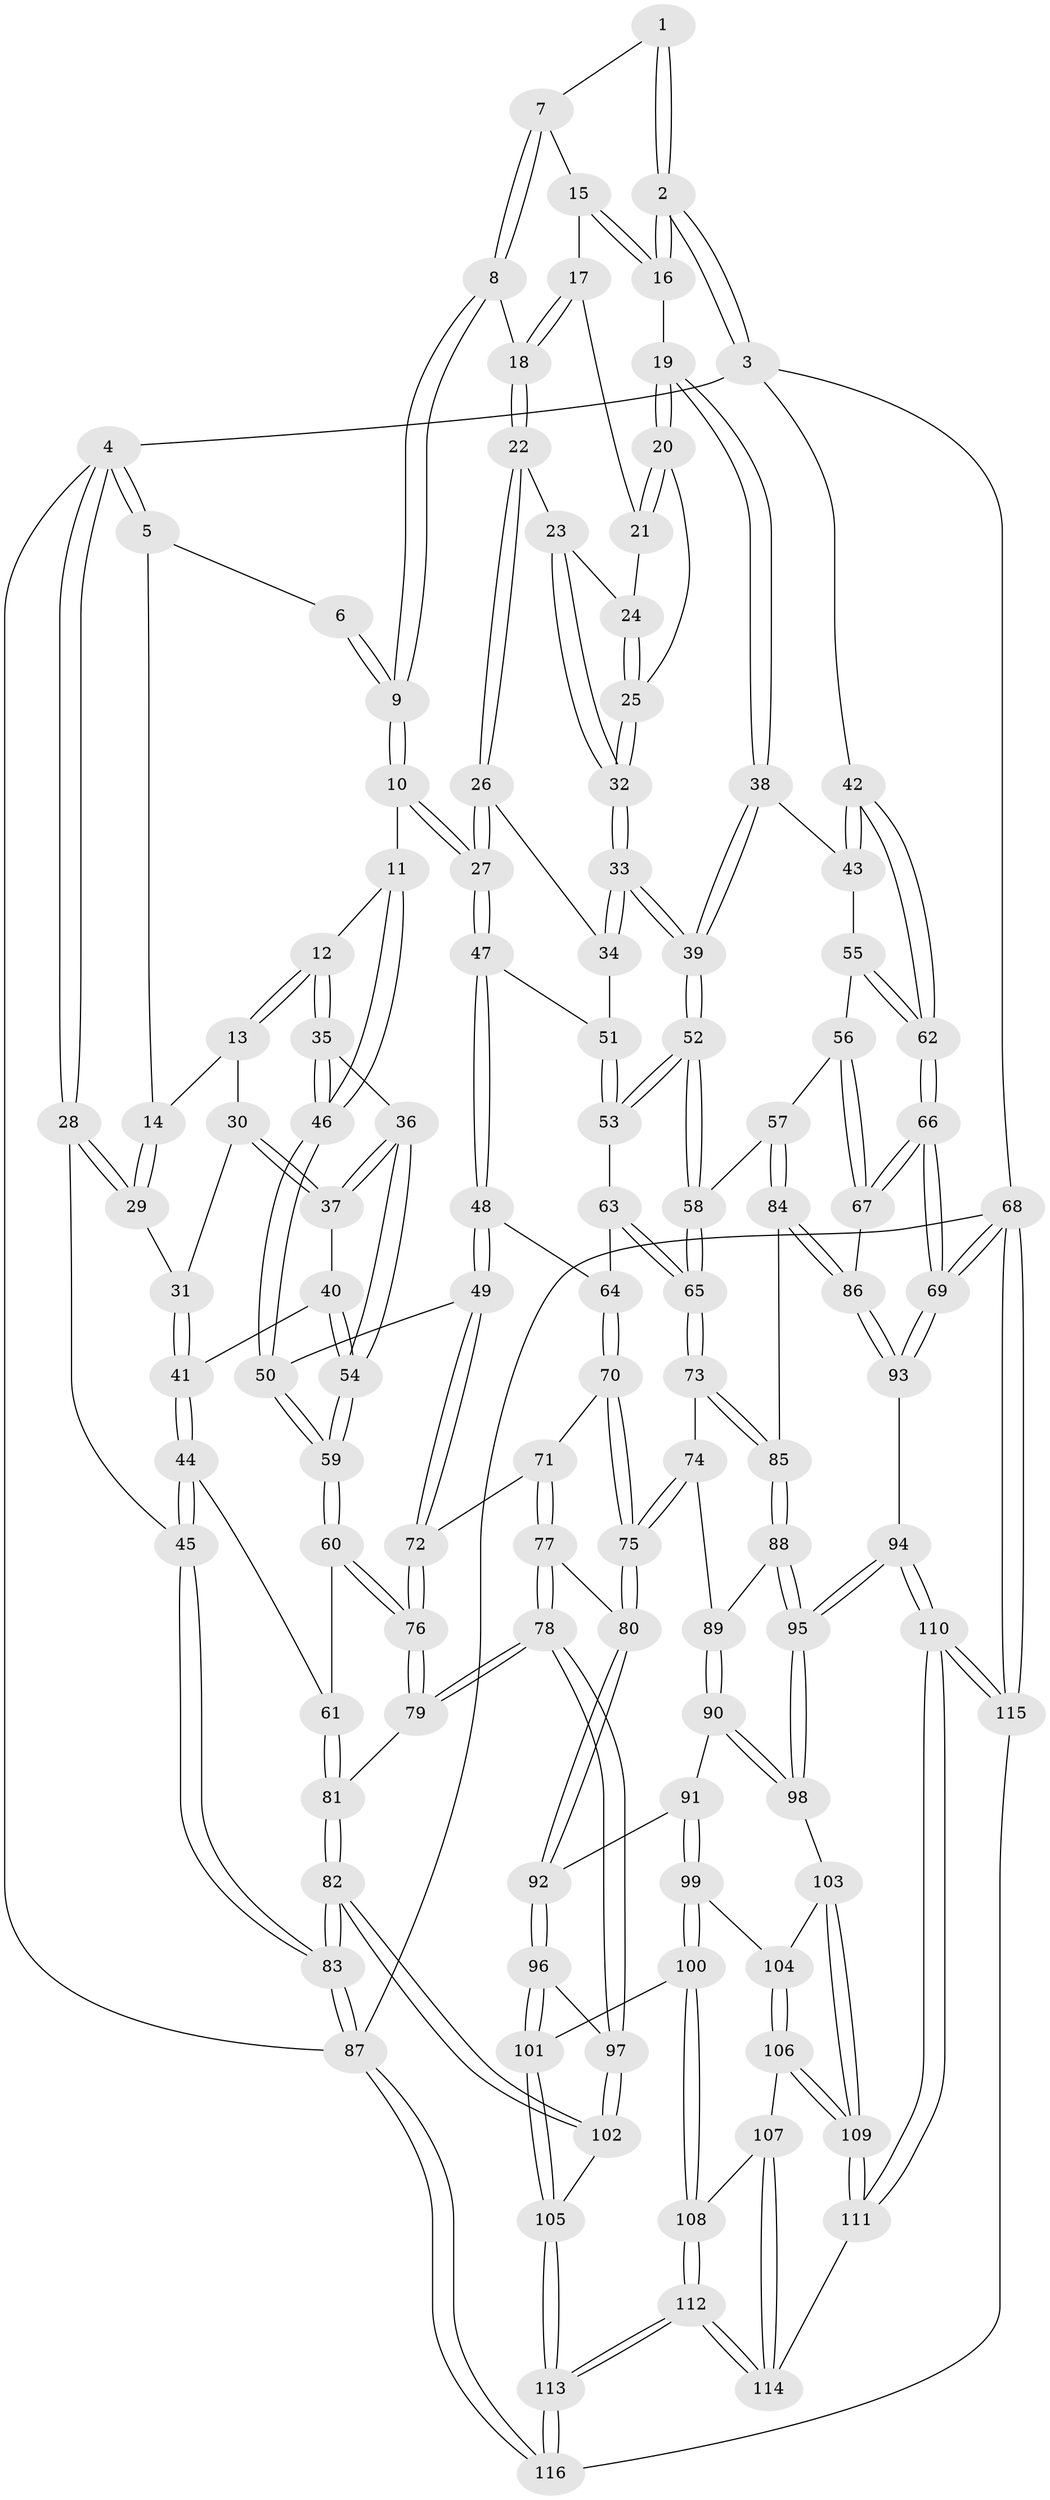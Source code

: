// coarse degree distribution, {3: 0.04938271604938271, 6: 0.16049382716049382, 8: 0.012345679012345678, 4: 0.4074074074074074, 5: 0.35802469135802467, 7: 0.012345679012345678}
// Generated by graph-tools (version 1.1) at 2025/21/03/04/25 18:21:34]
// undirected, 116 vertices, 287 edges
graph export_dot {
graph [start="1"]
  node [color=gray90,style=filled];
  1 [pos="+0.5883150343803999+0"];
  2 [pos="+1+0"];
  3 [pos="+1+0"];
  4 [pos="+0+0"];
  5 [pos="+0.23674693061668448+0"];
  6 [pos="+0.31238656273479687+0"];
  7 [pos="+0.606064692450408+0.04411968396966098"];
  8 [pos="+0.5600041094054169+0.11559328770054283"];
  9 [pos="+0.4573084274320911+0.13945532770375113"];
  10 [pos="+0.4366662422279255+0.1837876346154079"];
  11 [pos="+0.3462584500887773+0.20206035146191506"];
  12 [pos="+0.26300457487632684+0.1886332225548891"];
  13 [pos="+0.19840422010097788+0.12361738582736262"];
  14 [pos="+0.17917097819572878+0.07994019418577417"];
  15 [pos="+0.7406444721765446+0.07385602656423676"];
  16 [pos="+0.88557679238707+0"];
  17 [pos="+0.726428927529992+0.10757391025309197"];
  18 [pos="+0.5912301962611848+0.13997967073590237"];
  19 [pos="+0.8139107570546156+0.21120047012276272"];
  20 [pos="+0.7675135392335289+0.1985330461028589"];
  21 [pos="+0.721922913515792+0.14380079525220474"];
  22 [pos="+0.6351122746807967+0.19551263703320018"];
  23 [pos="+0.6400511263153105+0.19736046226310147"];
  24 [pos="+0.7086455804819998+0.1562406422963333"];
  25 [pos="+0.716120919327839+0.2332100697907719"];
  26 [pos="+0.5872226530447854+0.24983797529873636"];
  27 [pos="+0.4538752939132407+0.22307356714343915"];
  28 [pos="+0+0.16461573496658344"];
  29 [pos="+0+0.16023046249395106"];
  30 [pos="+0.13851310470409614+0.21753745288832396"];
  31 [pos="+0.06386919973514471+0.23178154625015182"];
  32 [pos="+0.6893568028589158+0.26387781477735367"];
  33 [pos="+0.6938310092251977+0.29602998076591946"];
  34 [pos="+0.6002430584826423+0.294546761015899"];
  35 [pos="+0.23071080511852166+0.27806968493710454"];
  36 [pos="+0.21570320512822425+0.28896429507782323"];
  37 [pos="+0.13862859117767556+0.28373687243831747"];
  38 [pos="+0.8345318871733379+0.2581837577083193"];
  39 [pos="+0.7238754048371977+0.3389821171380615"];
  40 [pos="+0.12552908905770838+0.2952794089158558"];
  41 [pos="+0.08665508604230049+0.3104410880623933"];
  42 [pos="+1+0"];
  43 [pos="+0.8479256056775786+0.26268333960103857"];
  44 [pos="+0.04825090143952397+0.3628049789527434"];
  45 [pos="+0+0.34266378985554014"];
  46 [pos="+0.3174435539495914+0.3738210172142531"];
  47 [pos="+0.4631158655492227+0.28604531064056926"];
  48 [pos="+0.4580856992579938+0.36876420907554236"];
  49 [pos="+0.33588415571977986+0.4022932220473713"];
  50 [pos="+0.32384093099702477+0.39614717336010824"];
  51 [pos="+0.5944370409153199+0.3011321479853977"];
  52 [pos="+0.721204222221912+0.3848586319269319"];
  53 [pos="+0.5828808452016226+0.3559702631960771"];
  54 [pos="+0.19060098915492055+0.37955794067794996"];
  55 [pos="+0.8850579873425926+0.3088520984277163"];
  56 [pos="+0.8763993124760842+0.394149683962649"];
  57 [pos="+0.7697177614536015+0.4534239385924102"];
  58 [pos="+0.7333063549388904+0.43528200892626734"];
  59 [pos="+0.19117234442774955+0.42964326448745466"];
  60 [pos="+0.17896625081622045+0.4413328115905161"];
  61 [pos="+0.13827111339833242+0.45623711938655076"];
  62 [pos="+1+0.2899128194325042"];
  63 [pos="+0.5497216931270593+0.37844623544824596"];
  64 [pos="+0.47804554506964164+0.38772488317972875"];
  65 [pos="+0.66199720376134+0.47968928797098354"];
  66 [pos="+1+0.4709205728997992"];
  67 [pos="+1+0.48052163685359955"];
  68 [pos="+1+1"];
  69 [pos="+1+1"];
  70 [pos="+0.4822240218713376+0.40751736290934004"];
  71 [pos="+0.38673075966231707+0.5107123118566717"];
  72 [pos="+0.3440780370017656+0.4820042082675381"];
  73 [pos="+0.6463709137461375+0.49706730366992025"];
  74 [pos="+0.5392875011620398+0.5454903912910433"];
  75 [pos="+0.5270483830237352+0.5478240552357801"];
  76 [pos="+0.2850815624684268+0.5567631900852731"];
  77 [pos="+0.4102522533465894+0.534581906047852"];
  78 [pos="+0.2873103617009482+0.6587517588353795"];
  79 [pos="+0.2805611877503689+0.6387342876165374"];
  80 [pos="+0.5138581961769921+0.5637828487276713"];
  81 [pos="+0.10726219697548704+0.5235447893867224"];
  82 [pos="+0+0.7518269483623515"];
  83 [pos="+0+0.7605486321052675"];
  84 [pos="+0.8167927290781682+0.5372644315564133"];
  85 [pos="+0.6943956623531734+0.6172193895301352"];
  86 [pos="+0.8658137142097619+0.5822098399028777"];
  87 [pos="+0+1"];
  88 [pos="+0.691997355827666+0.6270424762948524"];
  89 [pos="+0.6208305935374552+0.6097081613670973"];
  90 [pos="+0.6239069851530253+0.716874158222736"];
  91 [pos="+0.5281195333558671+0.6532844059830936"];
  92 [pos="+0.5047881047732248+0.6037473646546442"];
  93 [pos="+0.8454147814069268+0.791036758193902"];
  94 [pos="+0.83934723209135+0.7911611655497534"];
  95 [pos="+0.7058390499697855+0.735337292183467"];
  96 [pos="+0.32878073420433485+0.7017314907657869"];
  97 [pos="+0.28829218166712844+0.6669693053283745"];
  98 [pos="+0.6510657644611195+0.740968490232449"];
  99 [pos="+0.48975271322754116+0.7544873214011949"];
  100 [pos="+0.3567723250322763+0.7615166896755596"];
  101 [pos="+0.3460013889670501+0.75215515544264"];
  102 [pos="+0+0.7751628688331645"];
  103 [pos="+0.6212142808993181+0.7704969039469156"];
  104 [pos="+0.5244272208601682+0.7916126151535614"];
  105 [pos="+0.19596170628811518+0.906087742929662"];
  106 [pos="+0.5075488955010778+0.8506421046317304"];
  107 [pos="+0.44791647627952236+0.8693348937025098"];
  108 [pos="+0.36431714641852175+0.7786317252018231"];
  109 [pos="+0.5963834625871288+0.9276374449530579"];
  110 [pos="+0.6206874846594203+0.9827643682648493"];
  111 [pos="+0.614241750121667+0.9732004286996451"];
  112 [pos="+0.322915294562999+1"];
  113 [pos="+0.30002216564710166+1"];
  114 [pos="+0.4363994766354389+0.9207019596205046"];
  115 [pos="+0.6192307751242547+1"];
  116 [pos="+0.30556756826991865+1"];
  1 -- 2;
  1 -- 2;
  1 -- 7;
  2 -- 3;
  2 -- 3;
  2 -- 16;
  2 -- 16;
  3 -- 4;
  3 -- 42;
  3 -- 68;
  4 -- 5;
  4 -- 5;
  4 -- 28;
  4 -- 28;
  4 -- 87;
  5 -- 6;
  5 -- 14;
  6 -- 9;
  6 -- 9;
  7 -- 8;
  7 -- 8;
  7 -- 15;
  8 -- 9;
  8 -- 9;
  8 -- 18;
  9 -- 10;
  9 -- 10;
  10 -- 11;
  10 -- 27;
  10 -- 27;
  11 -- 12;
  11 -- 46;
  11 -- 46;
  12 -- 13;
  12 -- 13;
  12 -- 35;
  12 -- 35;
  13 -- 14;
  13 -- 30;
  14 -- 29;
  14 -- 29;
  15 -- 16;
  15 -- 16;
  15 -- 17;
  16 -- 19;
  17 -- 18;
  17 -- 18;
  17 -- 21;
  18 -- 22;
  18 -- 22;
  19 -- 20;
  19 -- 20;
  19 -- 38;
  19 -- 38;
  20 -- 21;
  20 -- 21;
  20 -- 25;
  21 -- 24;
  22 -- 23;
  22 -- 26;
  22 -- 26;
  23 -- 24;
  23 -- 32;
  23 -- 32;
  24 -- 25;
  24 -- 25;
  25 -- 32;
  25 -- 32;
  26 -- 27;
  26 -- 27;
  26 -- 34;
  27 -- 47;
  27 -- 47;
  28 -- 29;
  28 -- 29;
  28 -- 45;
  29 -- 31;
  30 -- 31;
  30 -- 37;
  30 -- 37;
  31 -- 41;
  31 -- 41;
  32 -- 33;
  32 -- 33;
  33 -- 34;
  33 -- 34;
  33 -- 39;
  33 -- 39;
  34 -- 51;
  35 -- 36;
  35 -- 46;
  35 -- 46;
  36 -- 37;
  36 -- 37;
  36 -- 54;
  36 -- 54;
  37 -- 40;
  38 -- 39;
  38 -- 39;
  38 -- 43;
  39 -- 52;
  39 -- 52;
  40 -- 41;
  40 -- 54;
  40 -- 54;
  41 -- 44;
  41 -- 44;
  42 -- 43;
  42 -- 43;
  42 -- 62;
  42 -- 62;
  43 -- 55;
  44 -- 45;
  44 -- 45;
  44 -- 61;
  45 -- 83;
  45 -- 83;
  46 -- 50;
  46 -- 50;
  47 -- 48;
  47 -- 48;
  47 -- 51;
  48 -- 49;
  48 -- 49;
  48 -- 64;
  49 -- 50;
  49 -- 72;
  49 -- 72;
  50 -- 59;
  50 -- 59;
  51 -- 53;
  51 -- 53;
  52 -- 53;
  52 -- 53;
  52 -- 58;
  52 -- 58;
  53 -- 63;
  54 -- 59;
  54 -- 59;
  55 -- 56;
  55 -- 62;
  55 -- 62;
  56 -- 57;
  56 -- 67;
  56 -- 67;
  57 -- 58;
  57 -- 84;
  57 -- 84;
  58 -- 65;
  58 -- 65;
  59 -- 60;
  59 -- 60;
  60 -- 61;
  60 -- 76;
  60 -- 76;
  61 -- 81;
  61 -- 81;
  62 -- 66;
  62 -- 66;
  63 -- 64;
  63 -- 65;
  63 -- 65;
  64 -- 70;
  64 -- 70;
  65 -- 73;
  65 -- 73;
  66 -- 67;
  66 -- 67;
  66 -- 69;
  66 -- 69;
  67 -- 86;
  68 -- 69;
  68 -- 69;
  68 -- 115;
  68 -- 115;
  68 -- 87;
  69 -- 93;
  69 -- 93;
  70 -- 71;
  70 -- 75;
  70 -- 75;
  71 -- 72;
  71 -- 77;
  71 -- 77;
  72 -- 76;
  72 -- 76;
  73 -- 74;
  73 -- 85;
  73 -- 85;
  74 -- 75;
  74 -- 75;
  74 -- 89;
  75 -- 80;
  75 -- 80;
  76 -- 79;
  76 -- 79;
  77 -- 78;
  77 -- 78;
  77 -- 80;
  78 -- 79;
  78 -- 79;
  78 -- 97;
  78 -- 97;
  79 -- 81;
  80 -- 92;
  80 -- 92;
  81 -- 82;
  81 -- 82;
  82 -- 83;
  82 -- 83;
  82 -- 102;
  82 -- 102;
  83 -- 87;
  83 -- 87;
  84 -- 85;
  84 -- 86;
  84 -- 86;
  85 -- 88;
  85 -- 88;
  86 -- 93;
  86 -- 93;
  87 -- 116;
  87 -- 116;
  88 -- 89;
  88 -- 95;
  88 -- 95;
  89 -- 90;
  89 -- 90;
  90 -- 91;
  90 -- 98;
  90 -- 98;
  91 -- 92;
  91 -- 99;
  91 -- 99;
  92 -- 96;
  92 -- 96;
  93 -- 94;
  94 -- 95;
  94 -- 95;
  94 -- 110;
  94 -- 110;
  95 -- 98;
  95 -- 98;
  96 -- 97;
  96 -- 101;
  96 -- 101;
  97 -- 102;
  97 -- 102;
  98 -- 103;
  99 -- 100;
  99 -- 100;
  99 -- 104;
  100 -- 101;
  100 -- 108;
  100 -- 108;
  101 -- 105;
  101 -- 105;
  102 -- 105;
  103 -- 104;
  103 -- 109;
  103 -- 109;
  104 -- 106;
  104 -- 106;
  105 -- 113;
  105 -- 113;
  106 -- 107;
  106 -- 109;
  106 -- 109;
  107 -- 108;
  107 -- 114;
  107 -- 114;
  108 -- 112;
  108 -- 112;
  109 -- 111;
  109 -- 111;
  110 -- 111;
  110 -- 111;
  110 -- 115;
  110 -- 115;
  111 -- 114;
  112 -- 113;
  112 -- 113;
  112 -- 114;
  112 -- 114;
  113 -- 116;
  113 -- 116;
  115 -- 116;
}
